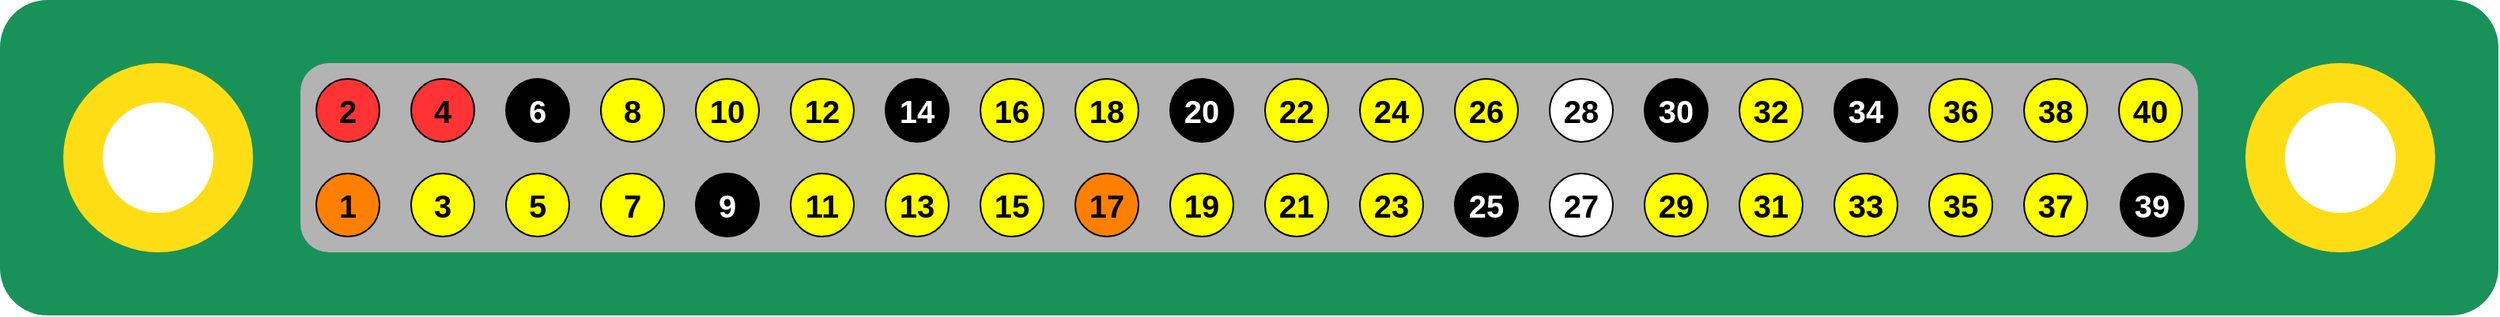 <mxfile version="13.6.6" type="device"><diagram id="X2C6NR_Gaot9cAwmx9xz" name="Page-1"><mxGraphModel dx="1480" dy="824" grid="1" gridSize="10" guides="1" tooltips="1" connect="1" arrows="1" fold="1" page="1" pageScale="1" pageWidth="827" pageHeight="1169" math="0" shadow="0"><root><mxCell id="0"/><mxCell id="1" parent="0"/><mxCell id="PQASCqEeA4kmqYuBSG_y-1" value="" style="group" vertex="1" connectable="0" parent="1"><mxGeometry x="40" y="40" width="1580" height="200" as="geometry"/></mxCell><mxCell id="PQASCqEeA4kmqYuBSG_y-2" value="" style="rounded=1;whiteSpace=wrap;html=1;labelBackgroundColor=none;fontSize=20;fontColor=#FFFFFF;fillColor=#19925a;strokeColor=none;" vertex="1" parent="PQASCqEeA4kmqYuBSG_y-1"><mxGeometry width="1580" height="200" as="geometry"/></mxCell><mxCell id="PQASCqEeA4kmqYuBSG_y-3" value="" style="rounded=1;whiteSpace=wrap;html=1;labelBackgroundColor=none;fontSize=20;fontColor=#FFFFFF;fillColor=#B3B3B3;strokeColor=none;" vertex="1" parent="PQASCqEeA4kmqYuBSG_y-1"><mxGeometry x="190" y="40" width="1200" height="120" as="geometry"/></mxCell><mxCell id="PQASCqEeA4kmqYuBSG_y-4" value="" style="ellipse;whiteSpace=wrap;html=1;aspect=fixed;labelBackgroundColor=none;fontSize=20;fontColor=#FFFFFF;strokeColor=none;fillColor=#FFDD15;" vertex="1" parent="PQASCqEeA4kmqYuBSG_y-1"><mxGeometry x="40" y="40" width="120" height="120" as="geometry"/></mxCell><mxCell id="PQASCqEeA4kmqYuBSG_y-5" value="" style="ellipse;whiteSpace=wrap;html=1;aspect=fixed;labelBackgroundColor=none;fontSize=20;fontColor=#FFFFFF;fillColor=#FFFFFF;strokeColor=none;" vertex="1" parent="PQASCqEeA4kmqYuBSG_y-1"><mxGeometry x="65" y="65" width="70" height="70" as="geometry"/></mxCell><mxCell id="PQASCqEeA4kmqYuBSG_y-6" value="" style="ellipse;whiteSpace=wrap;html=1;aspect=fixed;labelBackgroundColor=none;fontSize=20;fontColor=#FFFFFF;strokeColor=none;fillColor=#FFDD15;" vertex="1" parent="PQASCqEeA4kmqYuBSG_y-1"><mxGeometry x="1420" y="40" width="120" height="120" as="geometry"/></mxCell><mxCell id="PQASCqEeA4kmqYuBSG_y-7" value="" style="ellipse;whiteSpace=wrap;html=1;aspect=fixed;labelBackgroundColor=none;fontSize=20;fontColor=#FFFFFF;fillColor=#FFFFFF;strokeColor=none;" vertex="1" parent="PQASCqEeA4kmqYuBSG_y-1"><mxGeometry x="1445" y="65" width="70" height="70" as="geometry"/></mxCell><mxCell id="PQASCqEeA4kmqYuBSG_y-8" value="1" style="ellipse;whiteSpace=wrap;html=1;aspect=fixed;fontStyle=1;fontSize=20;fillColor=#FF8000;" vertex="1" parent="1"><mxGeometry x="240" y="150" width="40" height="40" as="geometry"/></mxCell><mxCell id="PQASCqEeA4kmqYuBSG_y-9" value="2" style="ellipse;whiteSpace=wrap;html=1;aspect=fixed;fontStyle=1;fontSize=20;fillColor=#FF3333;" vertex="1" parent="1"><mxGeometry x="240" y="90" width="40" height="40" as="geometry"/></mxCell><mxCell id="PQASCqEeA4kmqYuBSG_y-10" value="3" style="ellipse;whiteSpace=wrap;html=1;aspect=fixed;fontStyle=1;fontSize=20;fillColor=#FFFF00;" vertex="1" parent="1"><mxGeometry x="300" y="150" width="40" height="40" as="geometry"/></mxCell><mxCell id="PQASCqEeA4kmqYuBSG_y-11" value="5" style="ellipse;whiteSpace=wrap;html=1;aspect=fixed;fontStyle=1;fontSize=20;fillColor=#FFFF00;" vertex="1" parent="1"><mxGeometry x="360" y="150" width="40" height="40" as="geometry"/></mxCell><mxCell id="PQASCqEeA4kmqYuBSG_y-12" value="9" style="ellipse;whiteSpace=wrap;html=1;aspect=fixed;fontStyle=1;fontSize=20;fillColor=#000000;labelBackgroundColor=none;fontColor=#FFFFFF;" vertex="1" parent="1"><mxGeometry x="480" y="150" width="40" height="40" as="geometry"/></mxCell><mxCell id="PQASCqEeA4kmqYuBSG_y-13" value="11" style="ellipse;whiteSpace=wrap;html=1;aspect=fixed;fontStyle=1;fontSize=20;fillColor=#FFFF00;" vertex="1" parent="1"><mxGeometry x="540" y="150" width="40" height="40" as="geometry"/></mxCell><mxCell id="PQASCqEeA4kmqYuBSG_y-14" value="13" style="ellipse;whiteSpace=wrap;html=1;aspect=fixed;fontStyle=1;fontSize=20;fillColor=#FFFF00;" vertex="1" parent="1"><mxGeometry x="600" y="150" width="40" height="40" as="geometry"/></mxCell><mxCell id="PQASCqEeA4kmqYuBSG_y-15" value="15" style="ellipse;whiteSpace=wrap;html=1;aspect=fixed;fontStyle=1;fontSize=20;fillColor=#FFFF00;" vertex="1" parent="1"><mxGeometry x="660" y="150" width="40" height="40" as="geometry"/></mxCell><mxCell id="PQASCqEeA4kmqYuBSG_y-16" value="17" style="ellipse;whiteSpace=wrap;html=1;aspect=fixed;fontStyle=1;fontSize=20;fillColor=#FF8000;" vertex="1" parent="1"><mxGeometry x="720" y="150" width="40" height="40" as="geometry"/></mxCell><mxCell id="PQASCqEeA4kmqYuBSG_y-17" value="19" style="ellipse;whiteSpace=wrap;html=1;aspect=fixed;fontStyle=1;fontSize=20;fillColor=#FFFF00;" vertex="1" parent="1"><mxGeometry x="780" y="150" width="40" height="40" as="geometry"/></mxCell><mxCell id="PQASCqEeA4kmqYuBSG_y-18" value="21" style="ellipse;whiteSpace=wrap;html=1;aspect=fixed;fontStyle=1;fontSize=20;fillColor=#FFFF00;" vertex="1" parent="1"><mxGeometry x="840" y="150" width="40" height="40" as="geometry"/></mxCell><mxCell id="PQASCqEeA4kmqYuBSG_y-19" value="23" style="ellipse;whiteSpace=wrap;html=1;aspect=fixed;fontStyle=1;fontSize=20;fillColor=#FFFF00;" vertex="1" parent="1"><mxGeometry x="900" y="150" width="40" height="40" as="geometry"/></mxCell><mxCell id="PQASCqEeA4kmqYuBSG_y-20" value="25" style="ellipse;whiteSpace=wrap;html=1;aspect=fixed;fontStyle=1;fontSize=20;fillColor=#000000;labelBackgroundColor=none;fontColor=#FFFFFF;" vertex="1" parent="1"><mxGeometry x="960" y="150" width="40" height="40" as="geometry"/></mxCell><mxCell id="PQASCqEeA4kmqYuBSG_y-21" value="27" style="ellipse;whiteSpace=wrap;html=1;aspect=fixed;fontStyle=1;fontSize=20;fillColor=#FFFFFF;" vertex="1" parent="1"><mxGeometry x="1020" y="150" width="40" height="40" as="geometry"/></mxCell><mxCell id="PQASCqEeA4kmqYuBSG_y-22" value="28" style="ellipse;whiteSpace=wrap;html=1;aspect=fixed;fontStyle=1;fontSize=20;fillColor=#FFFFFF;" vertex="1" parent="1"><mxGeometry x="1020" y="90" width="40" height="40" as="geometry"/></mxCell><mxCell id="PQASCqEeA4kmqYuBSG_y-23" value="7" style="ellipse;whiteSpace=wrap;html=1;aspect=fixed;fontStyle=1;fontSize=20;fillColor=#FFFF00;" vertex="1" parent="1"><mxGeometry x="420" y="150" width="40" height="40" as="geometry"/></mxCell><mxCell id="PQASCqEeA4kmqYuBSG_y-24" value="29" style="ellipse;whiteSpace=wrap;html=1;aspect=fixed;fontStyle=1;fontSize=20;fillColor=#FFFF00;" vertex="1" parent="1"><mxGeometry x="1080" y="150" width="40" height="40" as="geometry"/></mxCell><mxCell id="PQASCqEeA4kmqYuBSG_y-25" value="31" style="ellipse;whiteSpace=wrap;html=1;aspect=fixed;fontStyle=1;fontSize=20;fillColor=#FFFF00;" vertex="1" parent="1"><mxGeometry x="1140" y="150" width="40" height="40" as="geometry"/></mxCell><mxCell id="PQASCqEeA4kmqYuBSG_y-26" value="33" style="ellipse;whiteSpace=wrap;html=1;aspect=fixed;fontStyle=1;fontSize=20;fillColor=#FFFF00;" vertex="1" parent="1"><mxGeometry x="1200" y="150" width="40" height="40" as="geometry"/></mxCell><mxCell id="PQASCqEeA4kmqYuBSG_y-27" value="35" style="ellipse;whiteSpace=wrap;html=1;aspect=fixed;fontStyle=1;fontSize=20;fillColor=#FFFF00;" vertex="1" parent="1"><mxGeometry x="1260" y="150" width="40" height="40" as="geometry"/></mxCell><mxCell id="PQASCqEeA4kmqYuBSG_y-28" value="37" style="ellipse;whiteSpace=wrap;html=1;aspect=fixed;fontStyle=1;fontSize=20;fillColor=#FFFF00;" vertex="1" parent="1"><mxGeometry x="1320" y="150" width="40" height="40" as="geometry"/></mxCell><mxCell id="PQASCqEeA4kmqYuBSG_y-29" value="39" style="ellipse;whiteSpace=wrap;html=1;aspect=fixed;fontStyle=1;fontSize=20;fillColor=#000000;labelBackgroundColor=none;fontColor=#FFFFFF;" vertex="1" parent="1"><mxGeometry x="1381" y="150" width="40" height="40" as="geometry"/></mxCell><mxCell id="PQASCqEeA4kmqYuBSG_y-30" value="4" style="ellipse;whiteSpace=wrap;html=1;aspect=fixed;fontStyle=1;fontSize=20;fillColor=#FF3333;" vertex="1" parent="1"><mxGeometry x="300" y="90" width="40" height="40" as="geometry"/></mxCell><mxCell id="PQASCqEeA4kmqYuBSG_y-31" value="6" style="ellipse;whiteSpace=wrap;html=1;aspect=fixed;fontStyle=1;fontSize=20;fillColor=#000000;labelBackgroundColor=none;fontColor=#FFFFFF;" vertex="1" parent="1"><mxGeometry x="360" y="90" width="40" height="40" as="geometry"/></mxCell><mxCell id="PQASCqEeA4kmqYuBSG_y-32" value="8" style="ellipse;whiteSpace=wrap;html=1;aspect=fixed;fontStyle=1;fontSize=20;fillColor=#FFFF00;" vertex="1" parent="1"><mxGeometry x="420" y="90" width="40" height="40" as="geometry"/></mxCell><mxCell id="PQASCqEeA4kmqYuBSG_y-33" value="10" style="ellipse;whiteSpace=wrap;html=1;aspect=fixed;fontStyle=1;fontSize=20;fillColor=#FFFF00;" vertex="1" parent="1"><mxGeometry x="480" y="90" width="40" height="40" as="geometry"/></mxCell><mxCell id="PQASCqEeA4kmqYuBSG_y-34" value="12" style="ellipse;whiteSpace=wrap;html=1;aspect=fixed;fontStyle=1;fontSize=20;fillColor=#FFFF00;" vertex="1" parent="1"><mxGeometry x="540" y="90" width="40" height="40" as="geometry"/></mxCell><mxCell id="PQASCqEeA4kmqYuBSG_y-35" value="14" style="ellipse;whiteSpace=wrap;html=1;aspect=fixed;fontStyle=1;fontSize=20;fillColor=#000000;labelBackgroundColor=none;fontColor=#FFFFFF;" vertex="1" parent="1"><mxGeometry x="600" y="90" width="40" height="40" as="geometry"/></mxCell><mxCell id="PQASCqEeA4kmqYuBSG_y-36" value="16" style="ellipse;whiteSpace=wrap;html=1;aspect=fixed;fontStyle=1;fontSize=20;fillColor=#FFFF00;" vertex="1" parent="1"><mxGeometry x="660" y="90" width="40" height="40" as="geometry"/></mxCell><mxCell id="PQASCqEeA4kmqYuBSG_y-37" value="18" style="ellipse;whiteSpace=wrap;html=1;aspect=fixed;fontStyle=1;fontSize=20;fillColor=#FFFF00;" vertex="1" parent="1"><mxGeometry x="720" y="90" width="40" height="40" as="geometry"/></mxCell><mxCell id="PQASCqEeA4kmqYuBSG_y-38" value="20" style="ellipse;whiteSpace=wrap;html=1;aspect=fixed;fontStyle=1;fontSize=20;fillColor=#000000;labelBackgroundColor=none;fontColor=#FFFFFF;" vertex="1" parent="1"><mxGeometry x="780" y="90" width="40" height="40" as="geometry"/></mxCell><mxCell id="PQASCqEeA4kmqYuBSG_y-39" value="22" style="ellipse;whiteSpace=wrap;html=1;aspect=fixed;fontStyle=1;fontSize=20;fillColor=#FFFF00;" vertex="1" parent="1"><mxGeometry x="840" y="90" width="40" height="40" as="geometry"/></mxCell><mxCell id="PQASCqEeA4kmqYuBSG_y-40" value="24" style="ellipse;whiteSpace=wrap;html=1;aspect=fixed;fontStyle=1;fontSize=20;fillColor=#FFFF00;" vertex="1" parent="1"><mxGeometry x="900" y="90" width="40" height="40" as="geometry"/></mxCell><mxCell id="PQASCqEeA4kmqYuBSG_y-41" value="26" style="ellipse;whiteSpace=wrap;html=1;aspect=fixed;fontStyle=1;fontSize=20;fillColor=#FFFF00;" vertex="1" parent="1"><mxGeometry x="960" y="90" width="40" height="40" as="geometry"/></mxCell><mxCell id="PQASCqEeA4kmqYuBSG_y-42" value="30" style="ellipse;whiteSpace=wrap;html=1;aspect=fixed;fontStyle=1;fontSize=20;fillColor=#000000;labelBackgroundColor=none;fontColor=#FFFFFF;" vertex="1" parent="1"><mxGeometry x="1080" y="90" width="40" height="40" as="geometry"/></mxCell><mxCell id="PQASCqEeA4kmqYuBSG_y-43" value="32" style="ellipse;whiteSpace=wrap;html=1;aspect=fixed;fontStyle=1;fontSize=20;fillColor=#FFFF00;" vertex="1" parent="1"><mxGeometry x="1140" y="90" width="40" height="40" as="geometry"/></mxCell><mxCell id="PQASCqEeA4kmqYuBSG_y-44" value="34" style="ellipse;whiteSpace=wrap;html=1;aspect=fixed;fontStyle=1;fontSize=20;fillColor=#000000;labelBackgroundColor=none;fontColor=#FFFFFF;" vertex="1" parent="1"><mxGeometry x="1200" y="90" width="40" height="40" as="geometry"/></mxCell><mxCell id="PQASCqEeA4kmqYuBSG_y-45" value="36" style="ellipse;whiteSpace=wrap;html=1;aspect=fixed;fontStyle=1;fontSize=20;fillColor=#FFFF00;" vertex="1" parent="1"><mxGeometry x="1260" y="90" width="40" height="40" as="geometry"/></mxCell><mxCell id="PQASCqEeA4kmqYuBSG_y-46" value="38" style="ellipse;whiteSpace=wrap;html=1;aspect=fixed;fontStyle=1;fontSize=20;fillColor=#FFFF00;" vertex="1" parent="1"><mxGeometry x="1320" y="90" width="40" height="40" as="geometry"/></mxCell><mxCell id="PQASCqEeA4kmqYuBSG_y-47" value="40" style="ellipse;whiteSpace=wrap;html=1;aspect=fixed;fontStyle=1;fontSize=20;fillColor=#FFFF00;" vertex="1" parent="1"><mxGeometry x="1380" y="90" width="40" height="40" as="geometry"/></mxCell></root></mxGraphModel></diagram></mxfile>